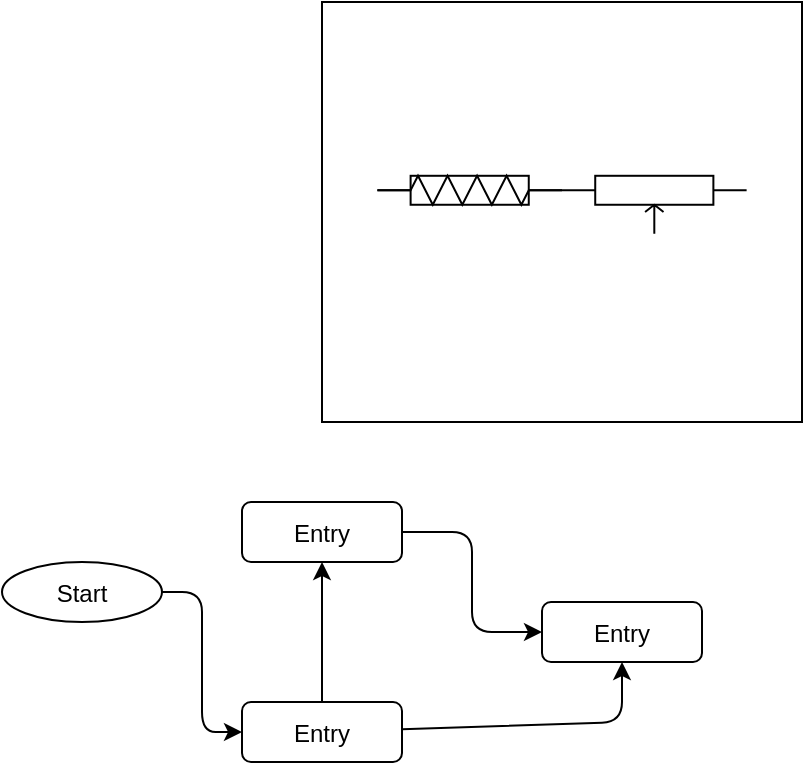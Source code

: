 <mxfile>
    <diagram id="zYOsf57dtdu7_1eew7I-" name="第 1 页">
        <mxGraphModel dx="705" dy="546" grid="1" gridSize="10" guides="1" tooltips="1" connect="1" arrows="1" fold="1" page="1" pageScale="1" pageWidth="1920" pageHeight="1200" background="none" math="0" shadow="0">
            <root>
                <mxCell id="0"/>
                <mxCell id="1" parent="0"/>
                <mxCell id="262" value="" style="rounded=0;whiteSpace=wrap;html=1;container=1;" parent="1" vertex="1">
                    <mxGeometry x="290" y="160" width="240" height="210" as="geometry">
                        <mxRectangle x="290" y="160" width="70" height="50" as="alternateBounds"/>
                    </mxGeometry>
                </mxCell>
                <mxCell id="259" value="" style="pointerEvents=1;verticalLabelPosition=bottom;shadow=0;dashed=0;align=center;html=1;verticalAlign=top;shape=mxgraph.electrical.resistors.resistor_1;" parent="262" vertex="1">
                    <mxGeometry x="27.692" y="86.897" width="92.308" height="14.483" as="geometry"/>
                </mxCell>
                <mxCell id="260" value="" style="pointerEvents=1;verticalLabelPosition=bottom;shadow=0;dashed=0;align=center;html=1;verticalAlign=top;shape=mxgraph.electrical.resistors.resistor_2;" parent="262" vertex="1">
                    <mxGeometry x="27.692" y="86.897" width="92.308" height="14.483" as="geometry"/>
                </mxCell>
                <mxCell id="261" value="" style="pointerEvents=1;verticalLabelPosition=bottom;shadow=0;dashed=0;align=center;html=1;verticalAlign=top;shape=mxgraph.electrical.resistors.potentiometer_1;" parent="262" vertex="1">
                    <mxGeometry x="120" y="86.897" width="92.308" height="28.966" as="geometry"/>
                </mxCell>
                <mxCell id="263" value="Start" style="ellipse" vertex="1" parent="1">
                    <mxGeometry x="130" y="440" width="80" height="30" as="geometry"/>
                </mxCell>
                <mxCell id="271" value="" style="edgeStyle=none;html=1;entryX=0.5;entryY=1;entryDx=0;entryDy=0;" edge="1" parent="1" source="264" target="268">
                    <mxGeometry relative="1" as="geometry">
                        <Array as="points">
                            <mxPoint x="440" y="520"/>
                        </Array>
                    </mxGeometry>
                </mxCell>
                <mxCell id="264" value="Entry" style="rounded=1;" vertex="1" parent="1">
                    <mxGeometry x="250" y="510" width="80" height="30" as="geometry"/>
                </mxCell>
                <mxCell id="265" value="" style="edgeStyle=elbowEdgeStyle;elbow=horizontal;" edge="1" source="263" target="264" parent="1">
                    <mxGeometry relative="1" as="geometry"/>
                </mxCell>
                <mxCell id="266" value="Entry" style="rounded=1;" vertex="1" parent="1">
                    <mxGeometry x="250" y="410" width="80" height="30" as="geometry"/>
                </mxCell>
                <mxCell id="267" value="" style="edgeStyle=elbowEdgeStyle;elbow=horizontal;" edge="1" source="264" target="266" parent="1">
                    <mxGeometry relative="1" as="geometry"/>
                </mxCell>
                <mxCell id="268" value="Entry" style="rounded=1;" vertex="1" parent="1">
                    <mxGeometry x="400" y="460" width="80" height="30" as="geometry"/>
                </mxCell>
                <mxCell id="269" value="" style="edgeStyle=elbowEdgeStyle;elbow=horizontal;" edge="1" source="266" target="268" parent="1">
                    <mxGeometry relative="1" as="geometry"/>
                </mxCell>
                <mxCell id="270" value="未命名图层" parent="0"/>
            </root>
        </mxGraphModel>
    </diagram>
</mxfile>